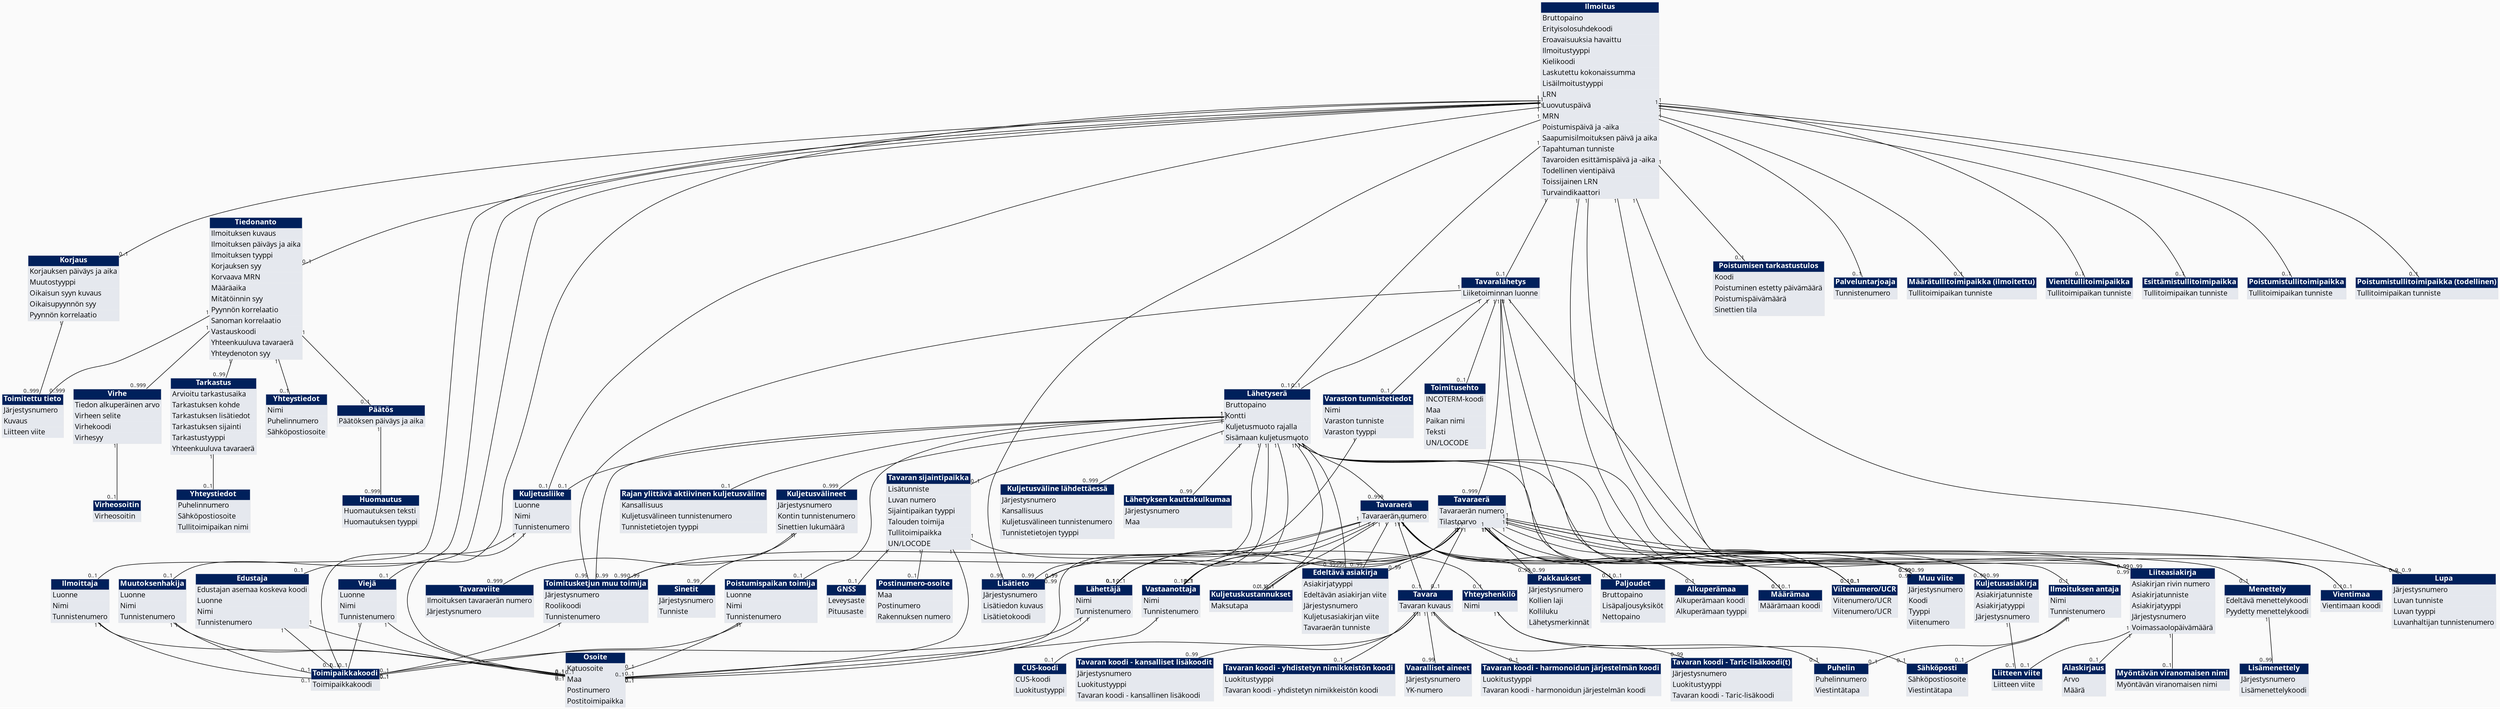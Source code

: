 Graph ClassDiagram {
bgcolor="#fafafa"
node [shape=plain, fontname="Open Sans"]
edge [fontname="Open Sans" width="2"]
"FIg-001" -- "FIg-014" [headlabel="0..1" taillabel="1" fontsize=10]
"FIg-001" -- "FIg-026" [headlabel="0..1" taillabel="1" fontsize=10]
"FIg-001" -- "FIg-028" [headlabel="0..1" taillabel="1" fontsize=10]
"FIg-001" -- "FIg-031" [headlabel="0..1" taillabel="1" fontsize=10]
"FIg-001" -- "FIg-032" [headlabel="0..9" taillabel="1" fontsize=10]
"FIg-001" -- "FIg-033" [headlabel="0..1" taillabel="1" fontsize=10]
"FIg-001" -- "FIg-036" [headlabel="0..1" taillabel="1" fontsize=10]
"FIg-001" -- "FIg-038" [headlabel="0..1" taillabel="1" fontsize=10]
"FIg-001" -- "FIg-041" [headlabel="0..1" taillabel="1" fontsize=10]
"FIg-001" -- "FIg-048" [headlabel="0..1" taillabel="1" fontsize=10]
"FIg-001" -- "FIg-075" [headlabel="0..1" taillabel="1" fontsize=10]
"FIg-001" -- "FIg-079" [headlabel="0..1" taillabel="1" fontsize=10]
"FIg-001" -- "FIg-102" [headlabel="0..99" taillabel="1" fontsize=10]
"FIg-001" -- "FIg-106" [headlabel="0..1" taillabel="1" fontsize=10]
"FIg-001" -- "FIg-111" [headlabel="0..99" taillabel="1" fontsize=10]
"FIg-001" -- "FIg-115" [headlabel="0..1" taillabel="1" fontsize=10]
"FIg-001" -- "FIg-116" [headlabel="0..1" taillabel="1" fontsize=10]
"FIg-001" -- "FIg-119" [headlabel="0..1" taillabel="1" fontsize=10]
"FIg-001" -- "FIg-136" [headlabel="0..99" taillabel="1" fontsize=10]
"FIg-001" -- "FIg-138" [headlabel="0..1" taillabel="1" fontsize=10]
"FIg-001" -- "FIg-139" [headlabel="0..1" taillabel="1" fontsize=10]
"FIg-014" -- "FIg-012" [headlabel="0..999" taillabel="1" fontsize=10]
"FIg-015" -- "FIg-011" [headlabel="0..999" taillabel="1" fontsize=10]
"FIg-017" -- "FIg-023" [headlabel="0..1" taillabel="1" fontsize=10]
"FIg-019" -- "FIg-016" [headlabel="0..1" taillabel="1" fontsize=10]
"FIg-026" -- "FIg-029" [headlabel="0..1" taillabel="1" fontsize=10]
"FIg-026" -- "FIg-083" [headlabel="0..1" taillabel="1" fontsize=10]
"FIg-028" -- "FIg-009" [headlabel="0..1" taillabel="1" fontsize=10]
"FIg-028" -- "FIg-012" [headlabel="0..999" taillabel="1" fontsize=10]
"FIg-028" -- "FIg-015" [headlabel="0..1" taillabel="1" fontsize=10]
"FIg-028" -- "FIg-017" [headlabel="0..999" taillabel="1" fontsize=10]
"FIg-028" -- "FIg-019" [headlabel="0..99" taillabel="1" fontsize=10]
"FIg-031" -- "FIg-043" [headlabel="0..1" taillabel="1" fontsize=10]
"FIg-031" -- "FIg-105" [headlabel="0..1" taillabel="1" fontsize=10]
"FIg-033" -- "FIg-029" [headlabel="0..1" taillabel="1" fontsize=10]
"FIg-033" -- "FIg-083" [headlabel="0..1" taillabel="1" fontsize=10]
"FIg-036" -- "FIg-029" [headlabel="0..1" taillabel="1" fontsize=10]
"FIg-036" -- "FIg-083" [headlabel="0..1" taillabel="1" fontsize=10]
"FIg-038" -- "FIg-029" [headlabel="0..1" taillabel="1" fontsize=10]
"FIg-038" -- "FIg-083" [headlabel="0..1" taillabel="1" fontsize=10]
"FIg-044" -- "FIg-070" [headlabel="0..999" taillabel="1" fontsize=10]
"FIg-044" -- "FIg-112" [headlabel="0..99" taillabel="1" fontsize=10]
"FIg-045" -- "FIg-047" [headlabel="0..1" taillabel="1" fontsize=10]
"FIg-045" -- "FIg-051" [headlabel="0..99" taillabel="1" fontsize=10]
"FIg-045" -- "FIg-081" [headlabel="0..1" taillabel="1" fontsize=10]
"FIg-045" -- "FIg-086" [headlabel="0..99" taillabel="1" fontsize=10]
"FIg-045" -- "FIg-087" [headlabel="0..1" taillabel="1" fontsize=10]
"FIg-045" -- "FIg-088" [headlabel="0..99" taillabel="1" fontsize=10]
"FIg-048" -- "FIg-029" [headlabel="0..1" taillabel="1" fontsize=10]
"FIg-048" -- "FIg-083" [headlabel="0..1" taillabel="1" fontsize=10]
"FIg-055" -- "FIg-083" [headlabel="0..1" taillabel="1" fontsize=10]
"FIg-072" -- "FIg-043" [headlabel="0..1" taillabel="1" fontsize=10]
"FIg-072" -- "FIg-105" [headlabel="0..1" taillabel="1" fontsize=10]
"FIg-075" -- "FIg-044" [headlabel="0..999" taillabel="1" fontsize=10]
"FIg-075" -- "FIg-048" [headlabel="0..1" taillabel="1" fontsize=10]
"FIg-075" -- "FIg-049" [headlabel="0..999" taillabel="1" fontsize=10]
"FIg-075" -- "FIg-055" [headlabel="0..1" taillabel="1" fontsize=10]
"FIg-075" -- "FIg-068" [headlabel="0..99" taillabel="1" fontsize=10]
"FIg-075" -- "FIg-085" [headlabel="0..1" taillabel="1" fontsize=10]
"FIg-075" -- "FIg-090" [headlabel="0..999" taillabel="1" fontsize=10]
"FIg-075" -- "FIg-095" [headlabel="0..1" taillabel="1" fontsize=10]
"FIg-075" -- "FIg-102" [headlabel="0..99" taillabel="1" fontsize=10]
"FIg-075" -- "FIg-111" [headlabel="0..99" taillabel="1" fontsize=10]
"FIg-075" -- "FIg-122" [headlabel="0..99" taillabel="1" fontsize=10]
"FIg-075" -- "FIg-126" [headlabel="0..1" taillabel="1" fontsize=10]
"FIg-075" -- "FIg-127" [headlabel="0..1" taillabel="1" fontsize=10]
"FIg-075" -- "FIg-128" [headlabel="0..1" taillabel="1" fontsize=10]
"FIg-075" -- "FIg-129" [headlabel="0..1" taillabel="1" fontsize=10]
"FIg-075" -- "FIg-134" [headlabel="0..99" taillabel="1" fontsize=10]
"FIg-075" -- "FIg-135" [headlabel="0..99999" taillabel="1" fontsize=10]
"FIg-075" -- "FIg-136" [headlabel="0..99" taillabel="1" fontsize=10]
"FIg-078" -- "FIg-032" [headlabel="0..9" taillabel="1" fontsize=10]
"FIg-078" -- "FIg-045" [headlabel="0..1" taillabel="1" fontsize=10]
"FIg-078" -- "FIg-046" [headlabel="0..1" taillabel="1" fontsize=10]
"FIg-078" -- "FIg-052" [headlabel="0..99" taillabel="1" fontsize=10]
"FIg-078" -- "FIg-055" [headlabel="0..1" taillabel="1" fontsize=10]
"FIg-078" -- "FIg-089" [headlabel="0..1" taillabel="1" fontsize=10]
"FIg-078" -- "FIg-092" [headlabel="0..1" taillabel="1" fontsize=10]
"FIg-078" -- "FIg-095" [headlabel="0..1" taillabel="1" fontsize=10]
"FIg-078" -- "FIg-100" [headlabel="0..1" taillabel="1" fontsize=10]
"FIg-078" -- "FIg-102" [headlabel="0..99" taillabel="1" fontsize=10]
"FIg-078" -- "FIg-111" [headlabel="0..99" taillabel="1" fontsize=10]
"FIg-078" -- "FIg-113" [headlabel="0..1" taillabel="1" fontsize=10]
"FIg-078" -- "FIg-122" [headlabel="0..99" taillabel="1" fontsize=10]
"FIg-078" -- "FIg-126" [headlabel="0..1" taillabel="1" fontsize=10]
"FIg-078" -- "FIg-129" [headlabel="0..1" taillabel="1" fontsize=10]
"FIg-078" -- "FIg-134" [headlabel="0..99" taillabel="1" fontsize=10]
"FIg-078" -- "FIg-135" [headlabel="0..99" taillabel="1" fontsize=10]
"FIg-078" -- "FIg-136" [headlabel="0..99" taillabel="1" fontsize=10]
"FIg-090" -- "FIg-045" [headlabel="0..1" taillabel="1" fontsize=10]
"FIg-090" -- "FIg-052" [headlabel="0..99" taillabel="1" fontsize=10]
"FIg-090" -- "FIg-055" [headlabel="0..1" taillabel="1" fontsize=10]
"FIg-090" -- "FIg-089" [headlabel="0..1" taillabel="1" fontsize=10]
"FIg-090" -- "FIg-092" [headlabel="0..1" taillabel="1" fontsize=10]
"FIg-090" -- "FIg-095" [headlabel="0..1" taillabel="1" fontsize=10]
"FIg-090" -- "FIg-102" [headlabel="0..99" taillabel="1" fontsize=10]
"FIg-090" -- "FIg-111" [headlabel="0..99" taillabel="1" fontsize=10]
"FIg-090" -- "FIg-126" [headlabel="0..1" taillabel="1" fontsize=10]
"FIg-090" -- "FIg-129" [headlabel="0..1" taillabel="1" fontsize=10]
"FIg-090" -- "FIg-134" [headlabel="0..99" taillabel="1" fontsize=10]
"FIg-090" -- "FIg-135" [headlabel="0..99" taillabel="1" fontsize=10]
"FIg-090" -- "FIg-136" [headlabel="0..99" taillabel="1" fontsize=10]
"FIg-113" -- "FIg-097" [headlabel="0..99" taillabel="1" fontsize=10]
"FIg-119" -- "FIg-046" [headlabel="0..1" taillabel="1" fontsize=10]
"FIg-119" -- "FIg-075" [headlabel="0..1" taillabel="1" fontsize=10]
"FIg-119" -- "FIg-077" [headlabel="0..1" taillabel="1" fontsize=10]
"FIg-119" -- "FIg-078" [headlabel="0..999" taillabel="1" fontsize=10]
"FIg-119" -- "FIg-092" [headlabel="0..1" taillabel="1" fontsize=10]
"FIg-119" -- "FIg-126" [headlabel="0..1" taillabel="1" fontsize=10]
"FIg-119" -- "FIg-132" [headlabel="0..1" taillabel="1" fontsize=10]
"FIg-119" -- "FIg-134" [headlabel="0..99" taillabel="1" fontsize=10]
"FIg-122" -- "FIg-042" [headlabel="0..1" taillabel="1" fontsize=10]
"FIg-127" -- "FIg-069" [headlabel="0..1" taillabel="1" fontsize=10]
"FIg-127" -- "FIg-072" [headlabel="0..1" taillabel="1" fontsize=10]
"FIg-127" -- "FIg-083" [headlabel="0..1" taillabel="1" fontsize=10]
"FIg-127" -- "FIg-131" [headlabel="0..1" taillabel="1" fontsize=10]
"FIg-128" -- "FIg-029" [headlabel="0..1" taillabel="1" fontsize=10]
"FIg-128" -- "FIg-083" [headlabel="0..1" taillabel="1" fontsize=10]
"FIg-129" -- "FIg-029" [headlabel="0..1" taillabel="1" fontsize=10]
"FIg-129" -- "FIg-083" [headlabel="0..1" taillabel="1" fontsize=10]
"FIg-132" -- "FIg-083" [headlabel="0..1" taillabel="1" fontsize=10]
"FIg-134" -- "FIg-029" [headlabel="0..1" taillabel="1" fontsize=10]
"FIg-136" -- "FIg-042" [headlabel="0..1" taillabel="1" fontsize=10]
"FIg-136" -- "FIg-108" [headlabel="0..1" taillabel="1" fontsize=10]
"FIg-136" -- "FIg-137" [headlabel="0..1" taillabel="1" fontsize=10]
"FIg-001" [label=<<table border="0" cellspacing="0" cellborder="1" color="#E3E5E9"><tr><td bgcolor="#00205B"><font color="white"><b>Ilmoitus</b></font></td></tr><tr><td bgcolor="#e5e8ee" align="left" sides="LR">Bruttopaino</td></tr><tr><td bgcolor="#e5e8ee" align="left" sides="LR">Erityisolosuhdekoodi</td></tr><tr><td bgcolor="#e5e8ee" align="left" sides="LR">Eroavaisuuksia havaittu</td></tr><tr><td bgcolor="#e5e8ee" align="left" sides="LR">Ilmoitustyyppi</td></tr><tr><td bgcolor="#e5e8ee" align="left" sides="LR">Kielikoodi</td></tr><tr><td bgcolor="#e5e8ee" align="left" sides="LR">Laskutettu kokonaissumma</td></tr><tr><td bgcolor="#e5e8ee" align="left" sides="LR">Lisäilmoitustyyppi</td></tr><tr><td bgcolor="#e5e8ee" align="left" sides="LR">LRN</td></tr><tr><td bgcolor="#e5e8ee" align="left" sides="LR">Luovutuspäivä</td></tr><tr><td bgcolor="#e5e8ee" align="left" sides="LR">MRN</td></tr><tr><td bgcolor="#e5e8ee" align="left" sides="LR">Poistumispäivä ja -aika</td></tr><tr><td bgcolor="#e5e8ee" align="left" sides="LR">Saapumisilmoituksen päivä ja aika</td></tr><tr><td bgcolor="#e5e8ee" align="left" sides="LR">Tapahtuman tunniste</td></tr><tr><td bgcolor="#e5e8ee" align="left" sides="LR">Tavaroiden esittämispäivä ja -aika</td></tr><tr><td bgcolor="#e5e8ee" align="left" sides="LR">Todellinen vientipäivä</td></tr><tr><td bgcolor="#e5e8ee" align="left" sides="LR">Toissijainen LRN</td></tr><tr><td bgcolor="#e5e8ee" align="left" sides="LRB">Turvaindikaattori</td></tr></table>>]
"FIg-009" [label=<<table border="0" cellspacing="0" cellborder="1" color="#E3E5E9"><tr><td bgcolor="#00205B"><font color="white"><b>Yhteystiedot</b></font></td></tr><tr><td bgcolor="#e5e8ee" align="left" sides="LR">Nimi</td></tr><tr><td bgcolor="#e5e8ee" align="left" sides="LR">Puhelinnumero</td></tr><tr><td bgcolor="#e5e8ee" align="left" sides="LR">Sähköpostiosoite</td></tr></table>>]
"FIg-011" [label=<<table border="0" cellspacing="0" cellborder="1" color="#E3E5E9"><tr><td bgcolor="#00205B"><font color="white"><b>Huomautus</b></font></td></tr><tr><td bgcolor="#e5e8ee" align="left" sides="LR">Huomautuksen teksti</td></tr><tr><td bgcolor="#e5e8ee" align="left" sides="LR">Huomautuksen tyyppi</td></tr></table>>]
"FIg-012" [label=<<table border="0" cellspacing="0" cellborder="1" color="#E3E5E9"><tr><td bgcolor="#00205B"><font color="white"><b>Toimitettu tieto</b></font></td></tr><tr><td bgcolor="#e5e8ee" align="left" sides="LR">Järjestysnumero</td></tr><tr><td bgcolor="#e5e8ee" align="left" sides="LR">Kuvaus</td></tr><tr><td bgcolor="#e5e8ee" align="left" sides="LR">Liitteen viite</td></tr></table>>]
"FIg-014" [label=<<table border="0" cellspacing="0" cellborder="1" color="#E3E5E9"><tr><td bgcolor="#00205B"><font color="white"><b>Korjaus</b></font></td></tr><tr><td bgcolor="#e5e8ee" align="left" sides="LR">Korjauksen päiväys ja aika</td></tr><tr><td bgcolor="#e5e8ee" align="left" sides="LR">Muutostyyppi</td></tr><tr><td bgcolor="#e5e8ee" align="left" sides="LR">Oikaisun syyn kuvaus</td></tr><tr><td bgcolor="#e5e8ee" align="left" sides="LR">Oikaisupyynnön syy</td></tr><tr><td bgcolor="#e5e8ee" align="left" sides="LRB">Pyynnön korrelaatio</td></tr></table>>]
"FIg-015" [label=<<table border="0" cellspacing="0" cellborder="1" color="#E3E5E9"><tr><td bgcolor="#00205B"><font color="white"><b>Päätös</b></font></td></tr><tr><td bgcolor="#e5e8ee" align="left" sides="LR">Päätöksen päiväys ja aika</td></tr></table>>]
"FIg-016" [label=<<table border="0" cellspacing="0" cellborder="1" color="#E3E5E9"><tr><td bgcolor="#00205B"><font color="white"><b>Yhteystiedot</b></font></td></tr><tr><td bgcolor="#e5e8ee" align="left" sides="LR">Puhelinnumero</td></tr><tr><td bgcolor="#e5e8ee" align="left" sides="LR">Sähköpostiosoite</td></tr><tr><td bgcolor="#e5e8ee" align="left" sides="LR">Tullitoimipaikan nimi</td></tr></table>>]
"FIg-017" [label=<<table border="0" cellspacing="0" cellborder="1" color="#E3E5E9"><tr><td bgcolor="#00205B"><font color="white"><b>Virhe</b></font></td></tr><tr><td bgcolor="#e5e8ee" align="left" sides="LR">Tiedon alkuperäinen arvo</td></tr><tr><td bgcolor="#e5e8ee" align="left" sides="LR">Virheen selite</td></tr><tr><td bgcolor="#e5e8ee" align="left" sides="LR">Virhekoodi</td></tr><tr><td bgcolor="#e5e8ee" align="left" sides="LRB">Virhesyy</td></tr></table>>]
"FIg-019" [label=<<table border="0" cellspacing="0" cellborder="1" color="#E3E5E9"><tr><td bgcolor="#00205B"><font color="white"><b>Tarkastus</b></font></td></tr><tr><td bgcolor="#e5e8ee" align="left" sides="LR">Arvioitu tarkastusaika</td></tr><tr><td bgcolor="#e5e8ee" align="left" sides="LR">Tarkastuksen kohde</td></tr><tr><td bgcolor="#e5e8ee" align="left" sides="LR">Tarkastuksen lisätiedot</td></tr><tr><td bgcolor="#e5e8ee" align="left" sides="LR">Tarkastuksen sijainti</td></tr><tr><td bgcolor="#e5e8ee" align="left" sides="LR">Tarkastustyyppi</td></tr><tr><td bgcolor="#e5e8ee" align="left" sides="LRB">Yhteenkuuluva tavaraerä</td></tr></table>>]
"FIg-023" [label=<<table border="0" cellspacing="0" cellborder="1" color="#E3E5E9"><tr><td bgcolor="#00205B"><font color="white"><b>Virheosoitin</b></font></td></tr><tr><td bgcolor="#e5e8ee" align="left" sides="LR">Virheosoitin</td></tr></table>>]
"FIg-026" [label=<<table border="0" cellspacing="0" cellborder="1" color="#E3E5E9"><tr><td bgcolor="#00205B"><font color="white"><b>Edustaja</b></font></td></tr><tr><td bgcolor="#e5e8ee" align="left" sides="LR">Edustajan asemaa koskeva koodi</td></tr><tr><td bgcolor="#e5e8ee" align="left" sides="LR">Luonne</td></tr><tr><td bgcolor="#e5e8ee" align="left" sides="LR">Nimi</td></tr><tr><td bgcolor="#e5e8ee" align="left" sides="LRB">Tunnistenumero</td></tr></table>>]
"FIg-028" [label=<<table border="0" cellspacing="0" cellborder="1" color="#E3E5E9"><tr><td bgcolor="#00205B"><font color="white"><b>Tiedonanto</b></font></td></tr><tr><td bgcolor="#e5e8ee" align="left" sides="LR">Ilmoituksen kuvaus</td></tr><tr><td bgcolor="#e5e8ee" align="left" sides="LR">Ilmoituksen päiväys ja aika</td></tr><tr><td bgcolor="#e5e8ee" align="left" sides="LR">Ilmoituksen tyyppi</td></tr><tr><td bgcolor="#e5e8ee" align="left" sides="LR">Korjauksen syy</td></tr><tr><td bgcolor="#e5e8ee" align="left" sides="LR">Korvaava MRN</td></tr><tr><td bgcolor="#e5e8ee" align="left" sides="LR">Määräaika</td></tr><tr><td bgcolor="#e5e8ee" align="left" sides="LR">Mitätöinnin syy</td></tr><tr><td bgcolor="#e5e8ee" align="left" sides="LR">Pyynnön korrelaatio</td></tr><tr><td bgcolor="#e5e8ee" align="left" sides="LR">Sanoman korrelaatio</td></tr><tr><td bgcolor="#e5e8ee" align="left" sides="LR">Vastauskoodi</td></tr><tr><td bgcolor="#e5e8ee" align="left" sides="LR">Yhteenkuuluva tavaraerä</td></tr><tr><td bgcolor="#e5e8ee" align="left" sides="LRB">Yhteydenoton syy</td></tr></table>>]
"FIg-029" [label=<<table border="0" cellspacing="0" cellborder="1" color="#E3E5E9"><tr><td bgcolor="#00205B"><font color="white"><b>Toimipaikkakoodi</b></font></td></tr><tr><td bgcolor="#e5e8ee" align="left" sides="LRB">Toimipaikkakoodi</td></tr></table>>]
"FIg-031" [label=<<table border="0" cellspacing="0" cellborder="1" color="#E3E5E9"><tr><td bgcolor="#00205B"><font color="white"><b>Ilmoituksen antaja</b></font></td></tr><tr><td bgcolor="#e5e8ee" align="left" sides="LR">Nimi</td></tr><tr><td bgcolor="#e5e8ee" align="left" sides="LRB">Tunnistenumero</td></tr></table>>]
"FIg-032" [label=<<table border="0" cellspacing="0" cellborder="1" color="#E3E5E9"><tr><td bgcolor="#00205B"><font color="white"><b>Lupa</b></font></td></tr><tr><td bgcolor="#e5e8ee" align="left" sides="LR">Järjestysnumero</td></tr><tr><td bgcolor="#e5e8ee" align="left" sides="LR">Luvan tunniste</td></tr><tr><td bgcolor="#e5e8ee" align="left" sides="LR">Luvan tyyppi</td></tr><tr><td bgcolor="#e5e8ee" align="left" sides="LRB">Luvanhaltijan tunnistenumero</td></tr></table>>]
"FIg-033" [label=<<table border="0" cellspacing="0" cellborder="1" color="#E3E5E9"><tr><td bgcolor="#00205B"><font color="white"><b>Viejä</b></font></td></tr><tr><td bgcolor="#e5e8ee" align="left" sides="LR">Luonne</td></tr><tr><td bgcolor="#e5e8ee" align="left" sides="LR">Nimi</td></tr><tr><td bgcolor="#e5e8ee" align="left" sides="LR">Tunnistenumero</td></tr></table>>]
"FIg-036" [label=<<table border="0" cellspacing="0" cellborder="1" color="#E3E5E9"><tr><td bgcolor="#00205B"><font color="white"><b>Ilmoittaja</b></font></td></tr><tr><td bgcolor="#e5e8ee" align="left" sides="LR">Luonne</td></tr><tr><td bgcolor="#e5e8ee" align="left" sides="LR">Nimi</td></tr><tr><td bgcolor="#e5e8ee" align="left" sides="LRB">Tunnistenumero</td></tr></table>>]
"FIg-038" [label=<<table border="0" cellspacing="0" cellborder="1" color="#E3E5E9"><tr><td bgcolor="#00205B"><font color="white"><b>Muutoksenhakija</b></font></td></tr><tr><td bgcolor="#e5e8ee" align="left" sides="LR">Luonne</td></tr><tr><td bgcolor="#e5e8ee" align="left" sides="LR">Nimi</td></tr><tr><td bgcolor="#e5e8ee" align="left" sides="LRB">Tunnistenumero</td></tr></table>>]
"FIg-041" [label=<<table border="0" cellspacing="0" cellborder="1" color="#E3E5E9"><tr><td bgcolor="#00205B"><font color="white"><b>Poistumisen tarkastustulos</b></font></td></tr><tr><td bgcolor="#e5e8ee" align="left" sides="LR">Koodi</td></tr><tr><td bgcolor="#e5e8ee" align="left" sides="LR">Poistuminen estetty päivämäärä</td></tr><tr><td bgcolor="#e5e8ee" align="left" sides="LR">Poistumispäivämäärä</td></tr><tr><td bgcolor="#e5e8ee" align="left" sides="LRB">Sinettien tila</td></tr></table>>]
"FIg-042" [label=<<table border="0" cellspacing="0" cellborder="1" color="#E3E5E9"><tr><td bgcolor="#00205B"><font color="white"><b>Liitteen viite</b></font></td></tr><tr><td bgcolor="#e5e8ee" align="left" sides="LRB">Liitteen viite</td></tr></table>>]
"FIg-043" [label=<<table border="0" cellspacing="0" cellborder="1" color="#E3E5E9"><tr><td bgcolor="#00205B"><font color="white"><b>Puhelin</b></font></td></tr><tr><td bgcolor="#e5e8ee" align="left" sides="LR">Puhelinnumero</td></tr><tr><td bgcolor="#e5e8ee" align="left" sides="LRB">Viestintätapa</td></tr></table>>]
"FIg-044" [label=<<table border="0" cellspacing="0" cellborder="1" color="#E3E5E9"><tr><td bgcolor="#00205B"><font color="white"><b>Kuljetusvälineet</b></font></td></tr><tr><td bgcolor="#e5e8ee" align="left" sides="LR">Järjestysnumero</td></tr><tr><td bgcolor="#e5e8ee" align="left" sides="LR">Kontin tunnistenumero</td></tr><tr><td bgcolor="#e5e8ee" align="left" sides="LRB">Sinettien lukumäärä</td></tr></table>>]
"FIg-045" [label=<<table border="0" cellspacing="0" cellborder="1" color="#E3E5E9"><tr><td bgcolor="#00205B"><font color="white"><b>Tavara</b></font></td></tr><tr><td bgcolor="#e5e8ee" align="left" sides="LRB">Tavaran kuvaus</td></tr></table>>]
"FIg-046" [label=<<table border="0" cellspacing="0" cellborder="1" color="#E3E5E9"><tr><td bgcolor="#00205B"><font color="white"><b>Vientimaa</b></font></td></tr><tr><td bgcolor="#e5e8ee" align="left" sides="LRB">Vientimaan koodi</td></tr></table>>]
"FIg-047" [label=<<table border="0" cellspacing="0" cellborder="1" color="#E3E5E9"><tr><td bgcolor="#00205B"><font color="white"><b>Tavaran koodi - yhdistetyn nimikkeistön koodi</b></font></td></tr><tr><td bgcolor="#e5e8ee" align="left" sides="LR">Luokitustyyppi</td></tr><tr><td bgcolor="#e5e8ee" align="left" sides="LR">Tavaran koodi - yhdistetyn nimikkeistön koodi</td></tr></table>>]
"FIg-048" [label=<<table border="0" cellspacing="0" cellborder="1" color="#E3E5E9"><tr><td bgcolor="#00205B"><font color="white"><b>Kuljetusliike</b></font></td></tr><tr><td bgcolor="#e5e8ee" align="left" sides="LR">Luonne</td></tr><tr><td bgcolor="#e5e8ee" align="left" sides="LR">Nimi</td></tr><tr><td bgcolor="#e5e8ee" align="left" sides="LRB">Tunnistenumero</td></tr></table>>]
"FIg-049" [label=<<table border="0" cellspacing="0" cellborder="1" color="#E3E5E9"><tr><td bgcolor="#00205B"><font color="white"><b>Kuljetusväline lähdettäessä</b></font></td></tr><tr><td bgcolor="#e5e8ee" align="left" sides="LR">Järjestysnumero</td></tr><tr><td bgcolor="#e5e8ee" align="left" sides="LR">Kansallisuus</td></tr><tr><td bgcolor="#e5e8ee" align="left" sides="LR">Kuljetusvälineen tunnistenumero</td></tr><tr><td bgcolor="#e5e8ee" align="left" sides="LRB">Tunnistetietojen tyyppi</td></tr></table>>]
"FIg-051" [label=<<table border="0" cellspacing="0" cellborder="1" color="#E3E5E9"><tr><td bgcolor="#00205B"><font color="white"><b>Vaaralliset aineet</b></font></td></tr><tr><td bgcolor="#e5e8ee" align="left" sides="LR">Järjestysnumero</td></tr><tr><td bgcolor="#e5e8ee" align="left" sides="LRB">YK-numero</td></tr></table>>]
"FIg-052" [label=<<table border="0" cellspacing="0" cellborder="1" color="#E3E5E9"><tr><td bgcolor="#00205B"><font color="white"><b>Pakkaukset</b></font></td></tr><tr><td bgcolor="#e5e8ee" align="left" sides="LR">Järjestysnumero</td></tr><tr><td bgcolor="#e5e8ee" align="left" sides="LR">Kollien laji</td></tr><tr><td bgcolor="#e5e8ee" align="left" sides="LR">Kolliluku</td></tr><tr><td bgcolor="#e5e8ee" align="left" sides="LR">Lähetysmerkinnät</td></tr></table>>]
"FIg-055" [label=<<table border="0" cellspacing="0" cellborder="1" color="#E3E5E9"><tr><td bgcolor="#00205B"><font color="white"><b>Vastaanottaja</b></font></td></tr><tr><td bgcolor="#e5e8ee" align="left" sides="LR">Nimi</td></tr><tr><td bgcolor="#e5e8ee" align="left" sides="LR">Tunnistenumero</td></tr></table>>]
"FIg-068" [label=<<table border="0" cellspacing="0" cellborder="1" color="#E3E5E9"><tr><td bgcolor="#00205B"><font color="white"><b>Lähetyksen kauttakulkumaa</b></font></td></tr><tr><td bgcolor="#e5e8ee" align="left" sides="LR">Järjestysnumero</td></tr><tr><td bgcolor="#e5e8ee" align="left" sides="LRB">Maa</td></tr></table>>]
"FIg-069" [label=<<table border="0" cellspacing="0" cellborder="1" color="#E3E5E9"><tr><td bgcolor="#00205B"><font color="white"><b>GNSS</b></font></td></tr><tr><td bgcolor="#e5e8ee" align="left" sides="LR">Leveysaste</td></tr><tr><td bgcolor="#e5e8ee" align="left" sides="LRB">Pituusaste</td></tr></table>>]
"FIg-070" [label=<<table border="0" cellspacing="0" cellborder="1" color="#E3E5E9"><tr><td bgcolor="#00205B"><font color="white"><b>Tavaraviite</b></font></td></tr><tr><td bgcolor="#e5e8ee" align="left" sides="LR">Ilmoituksen tavaraerän numero</td></tr><tr><td bgcolor="#e5e8ee" align="left" sides="LR">Järjestysnumero</td></tr></table>>]
"FIg-072" [label=<<table border="0" cellspacing="0" cellborder="1" color="#E3E5E9"><tr><td bgcolor="#00205B"><font color="white"><b>Yhteyshenkilö</b></font></td></tr><tr><td bgcolor="#e5e8ee" align="left" sides="LR">Nimi</td></tr></table>>]
"FIg-075" [label=<<table border="0" cellspacing="0" cellborder="1" color="#E3E5E9"><tr><td bgcolor="#00205B"><font color="white"><b>Lähetyserä</b></font></td></tr><tr><td bgcolor="#e5e8ee" align="left" sides="LR">Bruttopaino</td></tr><tr><td bgcolor="#e5e8ee" align="left" sides="LR">Kontti</td></tr><tr><td bgcolor="#e5e8ee" align="left" sides="LR">Kuljetusmuoto rajalla</td></tr><tr><td bgcolor="#e5e8ee" align="left" sides="LRB">Sisämaan kuljetusmuoto</td></tr></table>>]
"FIg-077" [label=<<table border="0" cellspacing="0" cellborder="1" color="#E3E5E9"><tr><td bgcolor="#00205B"><font color="white"><b>Toimitusehto</b></font></td></tr><tr><td bgcolor="#e5e8ee" align="left" sides="LR">INCOTERM-koodi</td></tr><tr><td bgcolor="#e5e8ee" align="left" sides="LR">Maa</td></tr><tr><td bgcolor="#e5e8ee" align="left" sides="LR">Paikan nimi</td></tr><tr><td bgcolor="#e5e8ee" align="left" sides="LR">Teksti</td></tr><tr><td bgcolor="#e5e8ee" align="left" sides="LRB">UN/LOCODE</td></tr></table>>]
"FIg-078" [label=<<table border="0" cellspacing="0" cellborder="1" color="#E3E5E9"><tr><td bgcolor="#00205B"><font color="white"><b>Tavaraerä</b></font></td></tr><tr><td bgcolor="#e5e8ee" align="left" sides="LR">Tavaraerän numero</td></tr><tr><td bgcolor="#e5e8ee" align="left" sides="LRB">Tilastoarvo</td></tr></table>>]
"FIg-079" [label=<<table border="0" cellspacing="0" cellborder="1" color="#E3E5E9"><tr><td bgcolor="#00205B"><font color="white"><b>Palveluntarjoaja</b></font></td></tr><tr><td bgcolor="#e5e8ee" align="left" sides="LRB">Tunnistenumero</td></tr></table>>]
"FIg-081" [label=<<table border="0" cellspacing="0" cellborder="1" color="#E3E5E9"><tr><td bgcolor="#00205B"><font color="white"><b>Tavaran koodi - harmonoidun järjestelmän koodi</b></font></td></tr><tr><td bgcolor="#e5e8ee" align="left" sides="LR">Luokitustyyppi</td></tr><tr><td bgcolor="#e5e8ee" align="left" sides="LR">Tavaran koodi - harmonoidun järjestelmän koodi</td></tr></table>>]
"FIg-083" [label=<<table border="0" cellspacing="0" cellborder="1" color="#E3E5E9"><tr><td bgcolor="#00205B"><font color="white"><b>Osoite</b></font></td></tr><tr><td bgcolor="#e5e8ee" align="left" sides="LR">Katuosoite</td></tr><tr><td bgcolor="#e5e8ee" align="left" sides="LR">Maa</td></tr><tr><td bgcolor="#e5e8ee" align="left" sides="LR">Postinumero</td></tr><tr><td bgcolor="#e5e8ee" align="left" sides="LRB">Postitoimipaikka</td></tr></table>>]
"FIg-085" [label=<<table border="0" cellspacing="0" cellborder="1" color="#E3E5E9"><tr><td bgcolor="#00205B"><font color="white"><b>Rajan ylittävä aktiivinen kuljetusväline</b></font></td></tr><tr><td bgcolor="#e5e8ee" align="left" sides="LR">Kansallisuus</td></tr><tr><td bgcolor="#e5e8ee" align="left" sides="LR">Kuljetusvälineen tunnistenumero</td></tr><tr><td bgcolor="#e5e8ee" align="left" sides="LRB">Tunnistetietojen tyyppi</td></tr></table>>]
"FIg-086" [label=<<table border="0" cellspacing="0" cellborder="1" color="#E3E5E9"><tr><td bgcolor="#00205B"><font color="white"><b>Tavaran koodi - Taric-lisäkoodi(t)</b></font></td></tr><tr><td bgcolor="#e5e8ee" align="left" sides="LR">Järjestysnumero</td></tr><tr><td bgcolor="#e5e8ee" align="left" sides="LR">Luokitustyyppi</td></tr><tr><td bgcolor="#e5e8ee" align="left" sides="LR">Tavaran koodi - Taric-lisäkoodi</td></tr></table>>]
"FIg-087" [label=<<table border="0" cellspacing="0" cellborder="1" color="#E3E5E9"><tr><td bgcolor="#00205B"><font color="white"><b>CUS-koodi</b></font></td></tr><tr><td bgcolor="#e5e8ee" align="left" sides="LR">CUS-koodi</td></tr><tr><td bgcolor="#e5e8ee" align="left" sides="LRB">Luokitustyyppi</td></tr></table>>]
"FIg-088" [label=<<table border="0" cellspacing="0" cellborder="1" color="#E3E5E9"><tr><td bgcolor="#00205B"><font color="white"><b>Tavaran koodi - kansalliset lisäkoodit</b></font></td></tr><tr><td bgcolor="#e5e8ee" align="left" sides="LR">Järjestysnumero</td></tr><tr><td bgcolor="#e5e8ee" align="left" sides="LR">Luokitustyyppi</td></tr><tr><td bgcolor="#e5e8ee" align="left" sides="LR">Tavaran koodi - kansallinen lisäkoodi</td></tr></table>>]
"FIg-089" [label=<<table border="0" cellspacing="0" cellborder="1" color="#E3E5E9"><tr><td bgcolor="#00205B"><font color="white"><b>Paljoudet</b></font></td></tr><tr><td bgcolor="#e5e8ee" align="left" sides="LR">Bruttopaino</td></tr><tr><td bgcolor="#e5e8ee" align="left" sides="LR">Lisäpaljousyksiköt</td></tr><tr><td bgcolor="#e5e8ee" align="left" sides="LR">Nettopaino</td></tr></table>>]
"FIg-090" [label=<<table border="0" cellspacing="0" cellborder="1" color="#E3E5E9"><tr><td bgcolor="#00205B"><font color="white"><b>Tavaraerä</b></font></td></tr><tr><td bgcolor="#e5e8ee" align="left" sides="LRB">Tavaraerän numero</td></tr></table>>]
"FIg-092" [label=<<table border="0" cellspacing="0" cellborder="1" color="#E3E5E9"><tr><td bgcolor="#00205B"><font color="white"><b>Määrämaa</b></font></td></tr><tr><td bgcolor="#e5e8ee" align="left" sides="LRB">Määrämaan koodi</td></tr></table>>]
"FIg-095" [label=<<table border="0" cellspacing="0" cellborder="1" color="#E3E5E9"><tr><td bgcolor="#00205B"><font color="white"><b>Kuljetuskustannukset</b></font></td></tr><tr><td bgcolor="#e5e8ee" align="left" sides="LRB">Maksutapa</td></tr></table>>]
"FIg-097" [label=<<table border="0" cellspacing="0" cellborder="1" color="#E3E5E9"><tr><td bgcolor="#00205B"><font color="white"><b>Lisämenettely</b></font></td></tr><tr><td bgcolor="#e5e8ee" align="left" sides="LR">Järjestysnumero</td></tr><tr><td bgcolor="#e5e8ee" align="left" sides="LRB">Lisämenettelykoodi</td></tr></table>>]
"FIg-100" [label=<<table border="0" cellspacing="0" cellborder="1" color="#E3E5E9"><tr><td bgcolor="#00205B"><font color="white"><b>Alkuperämaa</b></font></td></tr><tr><td bgcolor="#e5e8ee" align="left" sides="LR">Alkuperämaan koodi</td></tr><tr><td bgcolor="#e5e8ee" align="left" sides="LRB">Alkuperämaan tyyppi</td></tr></table>>]
"FIg-102" [label=<<table border="0" cellspacing="0" cellborder="1" color="#E3E5E9"><tr><td bgcolor="#00205B"><font color="white"><b>Lisätieto</b></font></td></tr><tr><td bgcolor="#e5e8ee" align="left" sides="LR">Järjestysnumero</td></tr><tr><td bgcolor="#e5e8ee" align="left" sides="LR">Lisätiedon kuvaus</td></tr><tr><td bgcolor="#e5e8ee" align="left" sides="LRB">Lisätietokoodi</td></tr></table>>]
"FIg-105" [label=<<table border="0" cellspacing="0" cellborder="1" color="#E3E5E9"><tr><td bgcolor="#00205B"><font color="white"><b>Sähköposti</b></font></td></tr><tr><td bgcolor="#e5e8ee" align="left" sides="LR">Sähköpostiosoite</td></tr><tr><td bgcolor="#e5e8ee" align="left" sides="LRB">Viestintätapa</td></tr></table>>]
"FIg-106" [label=<<table border="0" cellspacing="0" cellborder="1" color="#E3E5E9"><tr><td bgcolor="#00205B"><font color="white"><b>Määrätullitoimipaikka (ilmoitettu)</b></font></td></tr><tr><td bgcolor="#e5e8ee" align="left" sides="LRB">Tullitoimipaikan tunniste</td></tr></table>>]
"FIg-108" [label=<<table border="0" cellspacing="0" cellborder="1" color="#E3E5E9"><tr><td bgcolor="#00205B"><font color="white"><b>Alaskirjaus</b></font></td></tr><tr><td bgcolor="#e5e8ee" align="left" sides="LR">Arvo</td></tr><tr><td bgcolor="#e5e8ee" align="left" sides="LRB">Määrä</td></tr></table>>]
"FIg-111" [label=<<table border="0" cellspacing="0" cellborder="1" color="#E3E5E9"><tr><td bgcolor="#00205B"><font color="white"><b>Muu viite</b></font></td></tr><tr><td bgcolor="#e5e8ee" align="left" sides="LR">Järjestysnumero</td></tr><tr><td bgcolor="#e5e8ee" align="left" sides="LR">Koodi</td></tr><tr><td bgcolor="#e5e8ee" align="left" sides="LR">Tyyppi</td></tr><tr><td bgcolor="#e5e8ee" align="left" sides="LRB">Viitenumero</td></tr></table>>]
"FIg-112" [label=<<table border="0" cellspacing="0" cellborder="1" color="#E3E5E9"><tr><td bgcolor="#00205B"><font color="white"><b>Sinetit</b></font></td></tr><tr><td bgcolor="#e5e8ee" align="left" sides="LR">Järjestysnumero</td></tr><tr><td bgcolor="#e5e8ee" align="left" sides="LRB">Tunniste</td></tr></table>>]
"FIg-113" [label=<<table border="0" cellspacing="0" cellborder="1" color="#E3E5E9"><tr><td bgcolor="#00205B"><font color="white"><b>Menettely</b></font></td></tr><tr><td bgcolor="#e5e8ee" align="left" sides="LR">Edeltävä menettelykoodi</td></tr><tr><td bgcolor="#e5e8ee" align="left" sides="LRB">Pyydetty menettelykoodi</td></tr></table>>]
"FIg-115" [label=<<table border="0" cellspacing="0" cellborder="1" color="#E3E5E9"><tr><td bgcolor="#00205B"><font color="white"><b>Vientitullitoimipaikka</b></font></td></tr><tr><td bgcolor="#e5e8ee" align="left" sides="LR">Tullitoimipaikan tunniste</td></tr></table>>]
"FIg-116" [label=<<table border="0" cellspacing="0" cellborder="1" color="#E3E5E9"><tr><td bgcolor="#00205B"><font color="white"><b>Esittämistullitoimipaikka</b></font></td></tr><tr><td bgcolor="#e5e8ee" align="left" sides="LRB">Tullitoimipaikan tunniste</td></tr></table>>]
"FIg-119" [label=<<table border="0" cellspacing="0" cellborder="1" color="#E3E5E9"><tr><td bgcolor="#00205B"><font color="white"><b>Tavaralähetys</b></font></td></tr><tr><td bgcolor="#e5e8ee" align="left" sides="LR">Liiketoiminnan luonne</td></tr></table>>]
"FIg-122" [label=<<table border="0" cellspacing="0" cellborder="1" color="#E3E5E9"><tr><td bgcolor="#00205B"><font color="white"><b>Kuljetusasiakirja</b></font></td></tr><tr><td bgcolor="#e5e8ee" align="left" sides="LR">Asiakirjatunniste</td></tr><tr><td bgcolor="#e5e8ee" align="left" sides="LR">Asiakirjatyyppi</td></tr><tr><td bgcolor="#e5e8ee" align="left" sides="LR">Järjestysnumero</td></tr></table>>]
"FIg-126" [label=<<table border="0" cellspacing="0" cellborder="1" color="#E3E5E9"><tr><td bgcolor="#00205B"><font color="white"><b>Viitenumero/UCR</b></font></td></tr><tr><td bgcolor="#e5e8ee" align="left" sides="LR">Viitenumero/UCR</td></tr><tr><td bgcolor="#e5e8ee" align="left" sides="LRB">Viitenumero/UCR</td></tr></table>>]
"FIg-127" [label=<<table border="0" cellspacing="0" cellborder="1" color="#E3E5E9"><tr><td bgcolor="#00205B"><font color="white"><b>Tavaran sijaintipaikka</b></font></td></tr><tr><td bgcolor="#e5e8ee" align="left" sides="LR">Lisätunniste</td></tr><tr><td bgcolor="#e5e8ee" align="left" sides="LR">Luvan numero</td></tr><tr><td bgcolor="#e5e8ee" align="left" sides="LR">Sijaintipaikan tyyppi</td></tr><tr><td bgcolor="#e5e8ee" align="left" sides="LR">Talouden toimija</td></tr><tr><td bgcolor="#e5e8ee" align="left" sides="LR">Tullitoimipaikka</td></tr><tr><td bgcolor="#e5e8ee" align="left" sides="LRB">UN/LOCODE</td></tr></table>>]
"FIg-128" [label=<<table border="0" cellspacing="0" cellborder="1" color="#E3E5E9"><tr><td bgcolor="#00205B"><font color="white"><b>Poistumispaikan toimija</b></font></td></tr><tr><td bgcolor="#e5e8ee" align="left" sides="LR">Luonne</td></tr><tr><td bgcolor="#e5e8ee" align="left" sides="LR">Nimi</td></tr><tr><td bgcolor="#e5e8ee" align="left" sides="LRB">Tunnistenumero</td></tr></table>>]
"FIg-129" [label=<<table border="0" cellspacing="0" cellborder="1" color="#E3E5E9"><tr><td bgcolor="#00205B"><font color="white"><b>Lähettäjä</b></font></td></tr><tr><td bgcolor="#e5e8ee" align="left" sides="LR">Nimi</td></tr><tr><td bgcolor="#e5e8ee" align="left" sides="LRB">Tunnistenumero</td></tr></table>>]
"FIg-131" [label=<<table border="0" cellspacing="0" cellborder="1" color="#E3E5E9"><tr><td bgcolor="#00205B"><font color="white"><b>Postinumero-osoite</b></font></td></tr><tr><td bgcolor="#e5e8ee" align="left" sides="LR">Maa</td></tr><tr><td bgcolor="#e5e8ee" align="left" sides="LR">Postinumero</td></tr><tr><td bgcolor="#e5e8ee" align="left" sides="LRB">Rakennuksen numero</td></tr></table>>]
"FIg-132" [label=<<table border="0" cellspacing="0" cellborder="1" color="#E3E5E9"><tr><td bgcolor="#00205B"><font color="white"><b>Varaston tunnistetiedot</b></font></td></tr><tr><td bgcolor="#e5e8ee" align="left" sides="LR">Nimi</td></tr><tr><td bgcolor="#e5e8ee" align="left" sides="LR">Varaston tunniste</td></tr><tr><td bgcolor="#e5e8ee" align="left" sides="LRB">Varaston tyyppi</td></tr></table>>]
"FIg-134" [label=<<table border="0" cellspacing="0" cellborder="1" color="#E3E5E9"><tr><td bgcolor="#00205B"><font color="white"><b>Toimitusketjun muu toimija</b></font></td></tr><tr><td bgcolor="#e5e8ee" align="left" sides="LR">Järjestysnumero</td></tr><tr><td bgcolor="#e5e8ee" align="left" sides="LR">Roolikoodi</td></tr><tr><td bgcolor="#e5e8ee" align="left" sides="LRB">Tunnistenumero</td></tr></table>>]
"FIg-135" [label=<<table border="0" cellspacing="0" cellborder="1" color="#E3E5E9"><tr><td bgcolor="#00205B"><font color="white"><b>Edeltävä asiakirja</b></font></td></tr><tr><td bgcolor="#e5e8ee" align="left" sides="LR">Asiakirjatyyppi</td></tr><tr><td bgcolor="#e5e8ee" align="left" sides="LR">Edeltävän asiakirjan viite</td></tr><tr><td bgcolor="#e5e8ee" align="left" sides="LR">Järjestysnumero</td></tr><tr><td bgcolor="#e5e8ee" align="left" sides="LR">Kuljetusasiakirjan viite</td></tr><tr><td bgcolor="#e5e8ee" align="left" sides="LRB">Tavaraerän tunniste</td></tr></table>>]
"FIg-136" [label=<<table border="0" cellspacing="0" cellborder="1" color="#E3E5E9"><tr><td bgcolor="#00205B"><font color="white"><b>Liiteasiakirja</b></font></td></tr><tr><td bgcolor="#e5e8ee" align="left" sides="LR">Asiakirjan rivin numero</td></tr><tr><td bgcolor="#e5e8ee" align="left" sides="LR">Asiakirjatunniste</td></tr><tr><td bgcolor="#e5e8ee" align="left" sides="LR">Asiakirjatyyppi</td></tr><tr><td bgcolor="#e5e8ee" align="left" sides="LR">Järjestysnumero</td></tr><tr><td bgcolor="#e5e8ee" align="left" sides="LRB">Voimassaolopäivämäärä</td></tr></table>>]
"FIg-137" [label=<<table border="0" cellspacing="0" cellborder="1" color="#E3E5E9"><tr><td bgcolor="#00205B"><font color="white"><b>Myöntävän viranomaisen nimi</b></font></td></tr><tr><td bgcolor="#e5e8ee" align="left" sides="LRB">Myöntävän viranomaisen nimi</td></tr></table>>]
"FIg-138" [label=<<table border="0" cellspacing="0" cellborder="1" color="#E3E5E9"><tr><td bgcolor="#00205B"><font color="white"><b>Poistumistullitoimipaikka</b></font></td></tr><tr><td bgcolor="#e5e8ee" align="left" sides="LRB">Tullitoimipaikan tunniste</td></tr></table>>]
"FIg-139" [label=<<table border="0" cellspacing="0" cellborder="1" color="#E3E5E9"><tr><td bgcolor="#00205B"><font color="white"><b>Poistumistullitoimipaikka (todellinen)</b></font></td></tr><tr><td bgcolor="#e5e8ee" align="left" sides="LRB">Tullitoimipaikan tunniste</td></tr></table>>]
}
